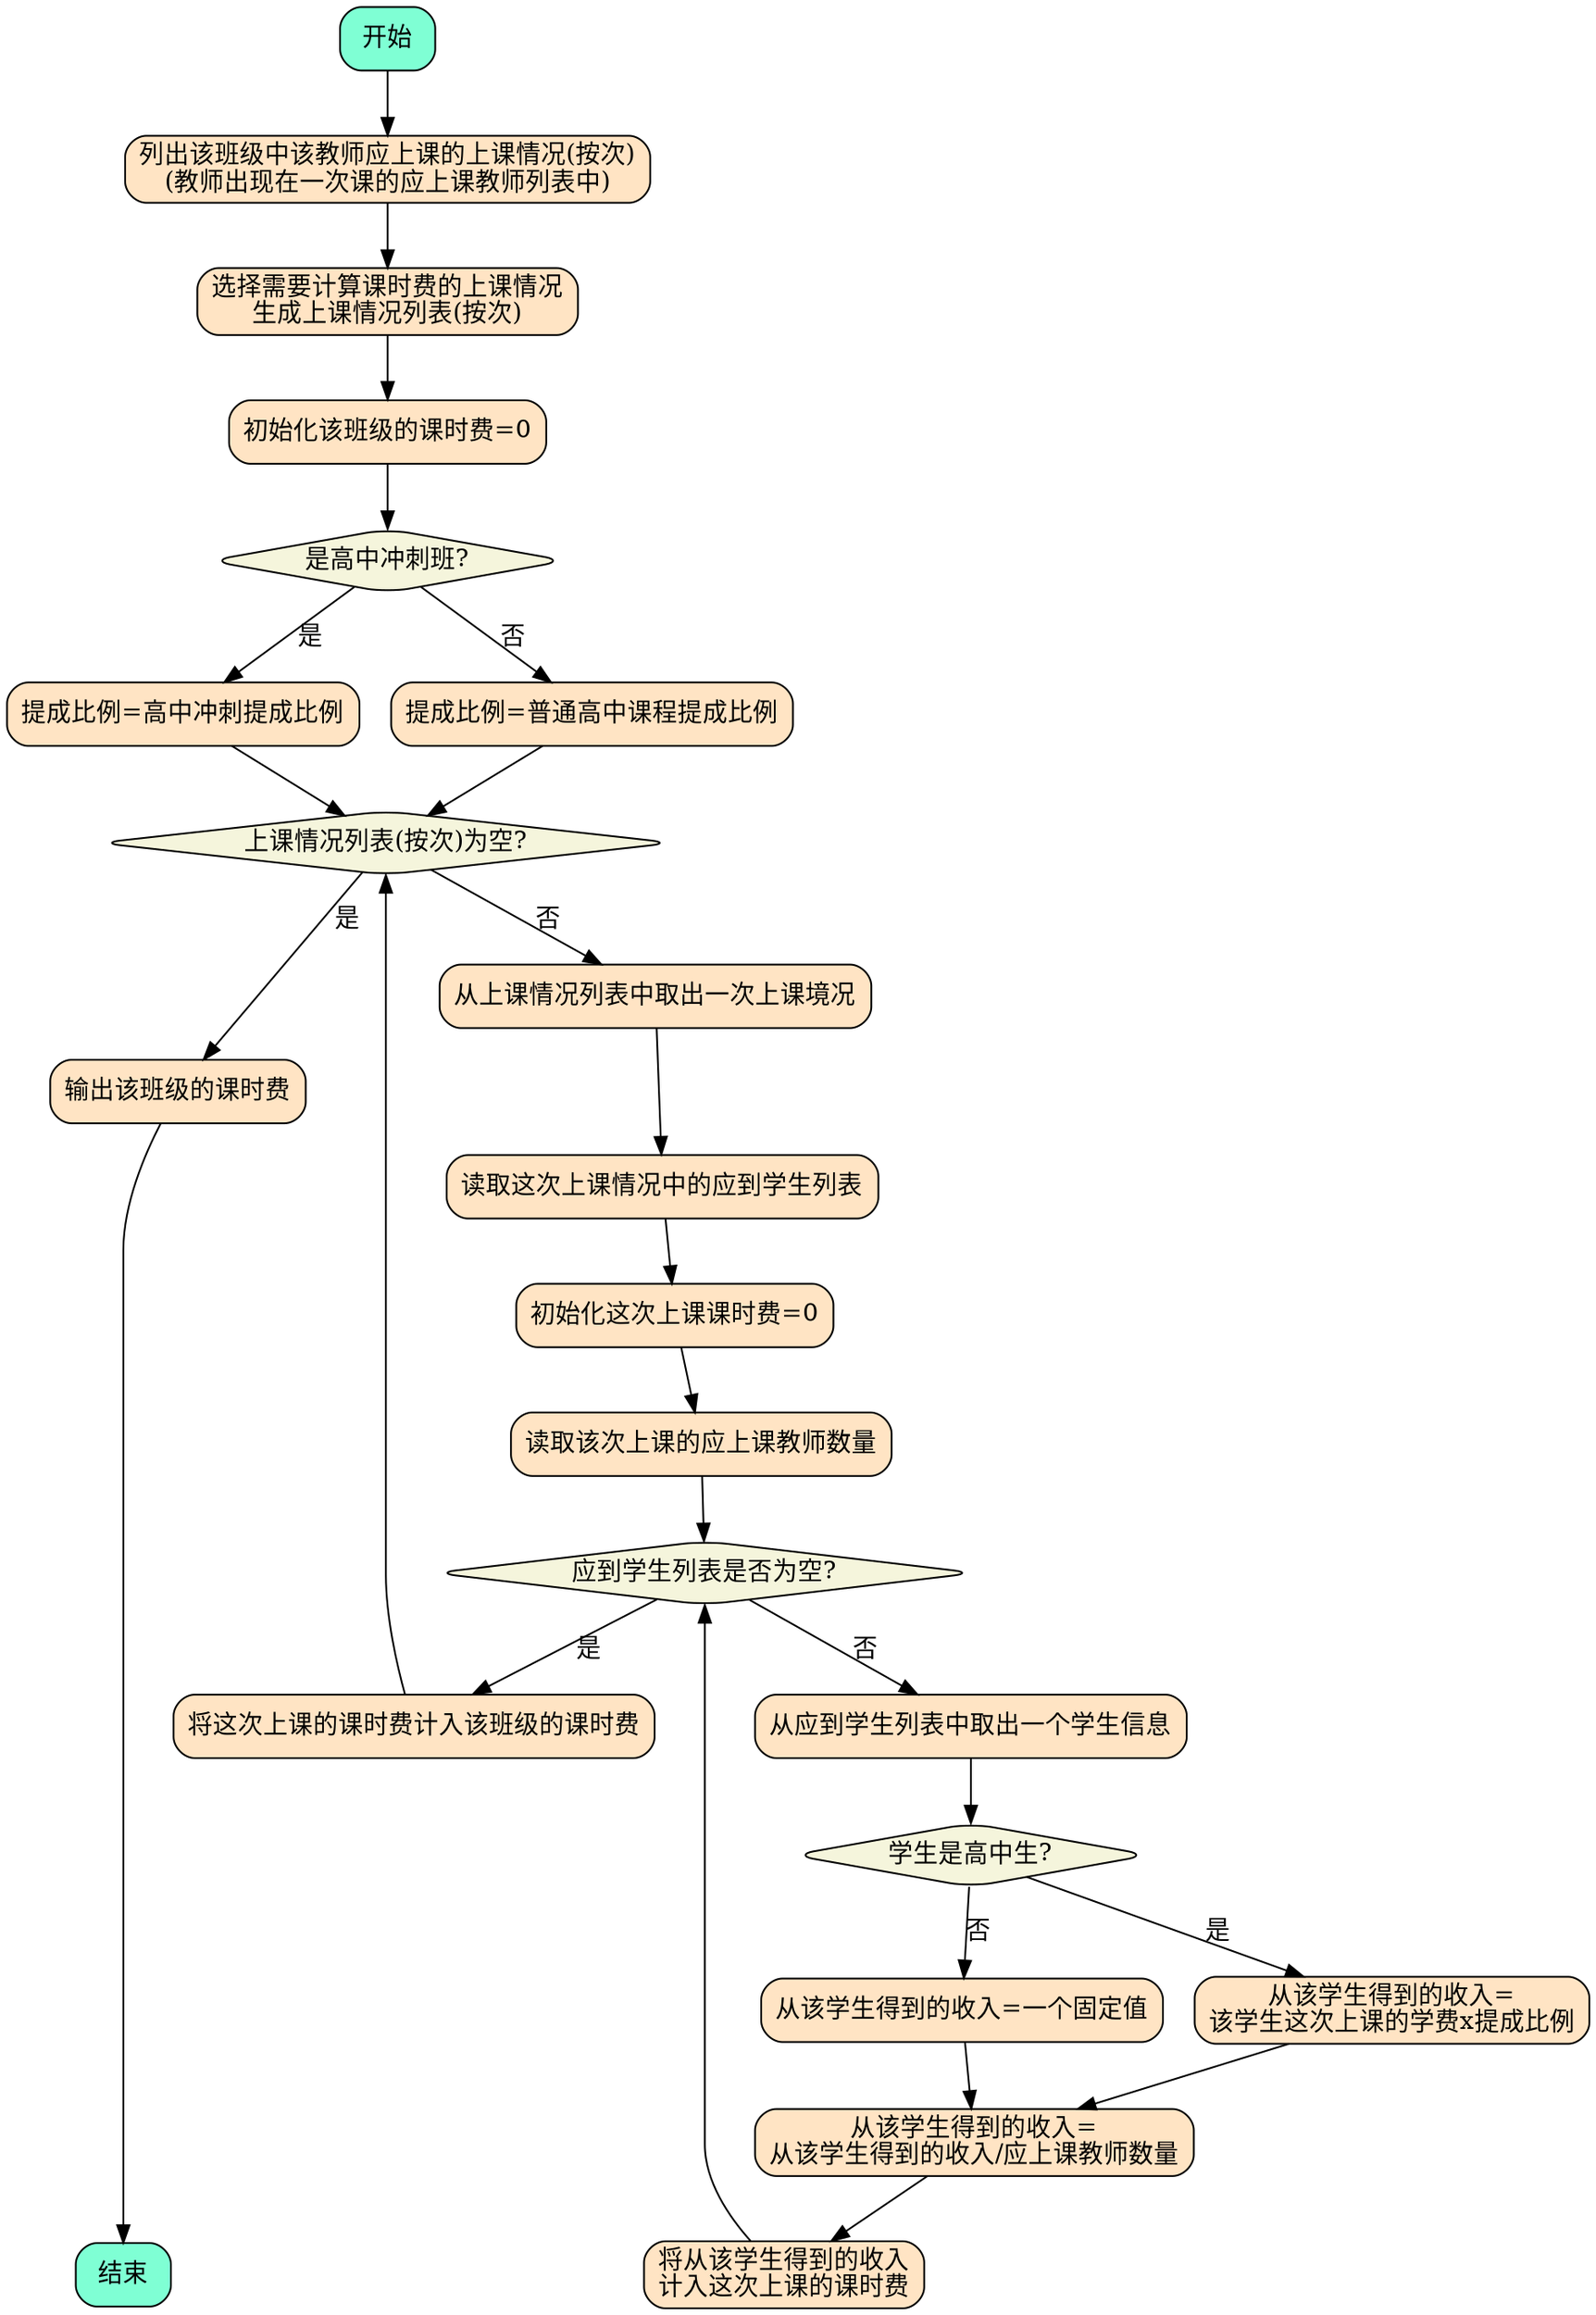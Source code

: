 digraph {
    node [shape="box", style="rounded,filled", fillcolor="aquamarine"]
        start[label="开始"];
        end[label="结束"];

    node [shape="box", style="rounded,filled", fillcolor="bisque"]
        s1[label="列出该班级中该教师应上课的上课情况(按次)\n(教师出现在一次课的应上课教师列表中)"];
        s2[label="选择需要计算课时费的上课情况\n生成上课情况列表(按次)"];
        s3[label="初始化该班级的课时费=0"];
        s_c1_y1[label="提成比例=高中冲刺提成比例"];
        s_c1_n1[label="提成比例=普通高中课程提成比例"];
        s_c2_y1[label="输出该班级的课时费"];
        s_c2_n1[label="从上课情况列表中取出一次上课境况"];
        s_c2_n2[label="读取这次上课情况中的应到学生列表"];
        s_c2_n3[label="初始化这次上课课时费=0"];
        s_c2_n4[label="读取该次上课的应上课教师数量"];
        s_c3_y1[label="将这次上课的课时费计入该班级的课时费"];
        s_c3_n1[label="从应到学生列表中取出一个学生信息"];
        s_c4_y1[label="从该学生得到的收入=\n该学生这次上课的学费x提成比例"];
        s_c4_n1[label="从该学生得到的收入=一个固定值"];
        s_c4_after_1[label="从该学生得到的收入=\n从该学生得到的收入/应上课教师数量"];
        s_c4_after_2[label="将从该学生得到的收入\n计入这次上课的课时费"];
    
    node [shape="diamond", style="rounded,filled", fillcolor="beige"]
        c1[label="是高中冲刺班?"];
        c2[label="上课情况列表(按次)为空?"];
        c3[label="应到学生列表是否为空?"];
        c4[label="学生是高中生?"];

    start -> s1 -> s2 -> s3 -> c1;
    c1 -> s_c1_y1[label="是"];
    c1 -> s_c1_n1[label="否"];
    s_c1_y1 -> c2;
    s_c1_n1 -> c2;

    c2 -> s_c2_y1[label="是"];
    c2 -> s_c2_n1[label="否"];
    s_c2_y1 -> end;

    s_c2_n1 -> s_c2_n2 -> s_c2_n3 -> s_c2_n4 -> c3;
    c3 -> s_c3_y1[label="是"];
    c3 -> s_c3_n1[label="否"];
  
    s_c3_y1 -> c2;
    s_c3_n1 -> c4;
    c4 -> s_c4_y1[label="是"];
    c4 -> s_c4_n1[label="否"];
    s_c4_y1 -> s_c4_after_1;
    s_c4_n1 -> s_c4_after_1;
    s_c4_after_1 -> s_c4_after_2 -> c3;

    {rank=max end}
}
